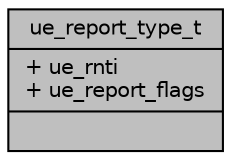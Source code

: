 digraph "ue_report_type_t"
{
 // LATEX_PDF_SIZE
  edge [fontname="Helvetica",fontsize="10",labelfontname="Helvetica",labelfontsize="10"];
  node [fontname="Helvetica",fontsize="10",shape=record];
  Node1 [label="{ue_report_type_t\n|+ ue_rnti\l+ ue_report_flags\l|}",height=0.2,width=0.4,color="black", fillcolor="grey75", style="filled", fontcolor="black",tooltip=" "];
}
